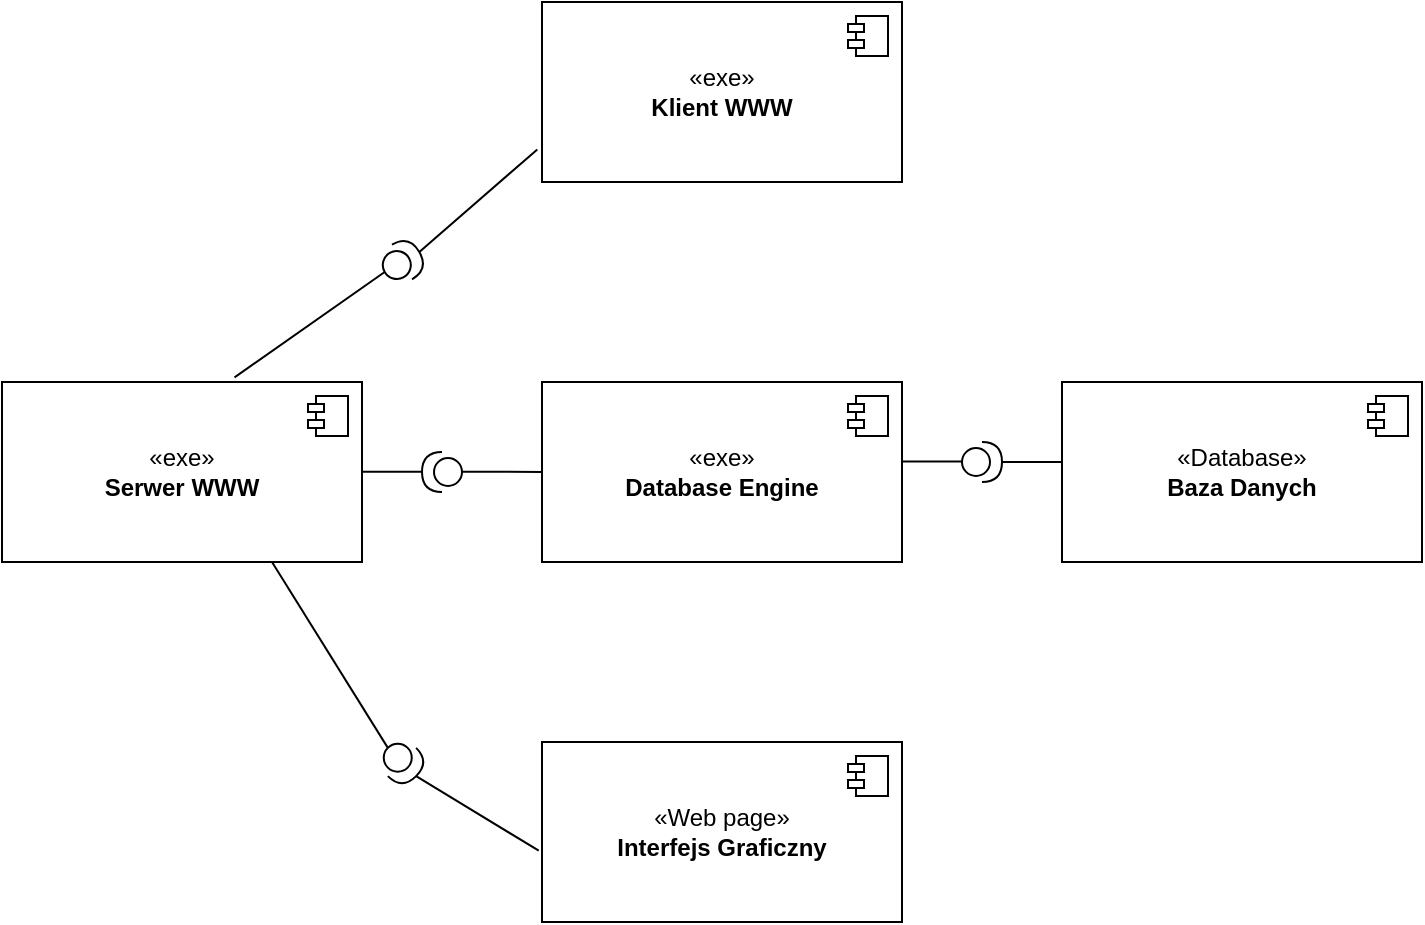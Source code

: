 <mxfile version="24.4.4" type="device">
  <diagram name="Strona-1" id="-mE1MVQVDdg8hCfn_a59">
    <mxGraphModel dx="1518" dy="614" grid="1" gridSize="10" guides="1" tooltips="1" connect="1" arrows="1" fold="1" page="1" pageScale="1" pageWidth="827" pageHeight="1169" math="0" shadow="0">
      <root>
        <mxCell id="0" />
        <mxCell id="1" parent="0" />
        <mxCell id="QsYEuJOX-QndSbe-YOYI-1" value="«Database»&lt;br&gt;&lt;b&gt;Baza Danych&lt;/b&gt;" style="html=1;dropTarget=0;whiteSpace=wrap;" vertex="1" parent="1">
          <mxGeometry x="620" y="200" width="180" height="90" as="geometry" />
        </mxCell>
        <mxCell id="QsYEuJOX-QndSbe-YOYI-2" value="" style="shape=module;jettyWidth=8;jettyHeight=4;" vertex="1" parent="QsYEuJOX-QndSbe-YOYI-1">
          <mxGeometry x="1" width="20" height="20" relative="1" as="geometry">
            <mxPoint x="-27" y="7" as="offset" />
          </mxGeometry>
        </mxCell>
        <mxCell id="QsYEuJOX-QndSbe-YOYI-3" value="«Web page»&lt;br&gt;&lt;b&gt;Interfejs Graficzny&lt;/b&gt;" style="html=1;dropTarget=0;whiteSpace=wrap;" vertex="1" parent="1">
          <mxGeometry x="360" y="380" width="180" height="90" as="geometry" />
        </mxCell>
        <mxCell id="QsYEuJOX-QndSbe-YOYI-4" value="" style="shape=module;jettyWidth=8;jettyHeight=4;" vertex="1" parent="QsYEuJOX-QndSbe-YOYI-3">
          <mxGeometry x="1" width="20" height="20" relative="1" as="geometry">
            <mxPoint x="-27" y="7" as="offset" />
          </mxGeometry>
        </mxCell>
        <mxCell id="QsYEuJOX-QndSbe-YOYI-5" value="«exe»&lt;br&gt;&lt;b&gt;Serwer WWW&lt;/b&gt;" style="html=1;dropTarget=0;whiteSpace=wrap;" vertex="1" parent="1">
          <mxGeometry x="90" y="200" width="180" height="90" as="geometry" />
        </mxCell>
        <mxCell id="QsYEuJOX-QndSbe-YOYI-6" value="" style="shape=module;jettyWidth=8;jettyHeight=4;" vertex="1" parent="QsYEuJOX-QndSbe-YOYI-5">
          <mxGeometry x="1" width="20" height="20" relative="1" as="geometry">
            <mxPoint x="-27" y="7" as="offset" />
          </mxGeometry>
        </mxCell>
        <mxCell id="QsYEuJOX-QndSbe-YOYI-7" value="«exe»&lt;br&gt;&lt;b&gt;Klient WWW&lt;/b&gt;" style="html=1;dropTarget=0;whiteSpace=wrap;" vertex="1" parent="1">
          <mxGeometry x="360" y="10" width="180" height="90" as="geometry" />
        </mxCell>
        <mxCell id="QsYEuJOX-QndSbe-YOYI-8" value="" style="shape=module;jettyWidth=8;jettyHeight=4;" vertex="1" parent="QsYEuJOX-QndSbe-YOYI-7">
          <mxGeometry x="1" width="20" height="20" relative="1" as="geometry">
            <mxPoint x="-27" y="7" as="offset" />
          </mxGeometry>
        </mxCell>
        <mxCell id="QsYEuJOX-QndSbe-YOYI-9" value="«exe»&lt;br&gt;&lt;b&gt;Database Engine&lt;/b&gt;" style="html=1;dropTarget=0;whiteSpace=wrap;" vertex="1" parent="1">
          <mxGeometry x="360" y="200" width="180" height="90" as="geometry" />
        </mxCell>
        <mxCell id="QsYEuJOX-QndSbe-YOYI-10" value="" style="shape=module;jettyWidth=8;jettyHeight=4;" vertex="1" parent="QsYEuJOX-QndSbe-YOYI-9">
          <mxGeometry x="1" width="20" height="20" relative="1" as="geometry">
            <mxPoint x="-27" y="7" as="offset" />
          </mxGeometry>
        </mxCell>
        <mxCell id="QsYEuJOX-QndSbe-YOYI-11" value="" style="shape=providedRequiredInterface;html=1;verticalLabelPosition=bottom;sketch=0;" vertex="1" parent="1">
          <mxGeometry x="570" y="230" width="20" height="20" as="geometry" />
        </mxCell>
        <mxCell id="QsYEuJOX-QndSbe-YOYI-14" value="" style="endArrow=none;html=1;rounded=0;exitX=1;exitY=0.5;exitDx=0;exitDy=0;exitPerimeter=0;" edge="1" parent="1" source="QsYEuJOX-QndSbe-YOYI-11">
          <mxGeometry width="50" height="50" relative="1" as="geometry">
            <mxPoint x="600" y="180" as="sourcePoint" />
            <mxPoint x="620" y="240" as="targetPoint" />
          </mxGeometry>
        </mxCell>
        <mxCell id="QsYEuJOX-QndSbe-YOYI-15" value="" style="endArrow=none;html=1;rounded=0;exitX=1;exitY=0.5;exitDx=0;exitDy=0;exitPerimeter=0;" edge="1" parent="1">
          <mxGeometry width="50" height="50" relative="1" as="geometry">
            <mxPoint x="540" y="239.71" as="sourcePoint" />
            <mxPoint x="570" y="239.71" as="targetPoint" />
          </mxGeometry>
        </mxCell>
        <mxCell id="QsYEuJOX-QndSbe-YOYI-16" value="" style="shape=providedRequiredInterface;html=1;verticalLabelPosition=bottom;sketch=0;rotation=-30;" vertex="1" parent="1">
          <mxGeometry x="280" y="130" width="20" height="20" as="geometry" />
        </mxCell>
        <mxCell id="QsYEuJOX-QndSbe-YOYI-17" value="" style="endArrow=none;html=1;rounded=0;exitX=0.646;exitY=-0.026;exitDx=0;exitDy=0;exitPerimeter=0;entryX=0;entryY=0.5;entryDx=0;entryDy=0;entryPerimeter=0;" edge="1" parent="1" source="QsYEuJOX-QndSbe-YOYI-5" target="QsYEuJOX-QndSbe-YOYI-16">
          <mxGeometry width="50" height="50" relative="1" as="geometry">
            <mxPoint x="210" y="130" as="sourcePoint" />
            <mxPoint x="260" y="80" as="targetPoint" />
          </mxGeometry>
        </mxCell>
        <mxCell id="QsYEuJOX-QndSbe-YOYI-18" value="" style="endArrow=none;html=1;rounded=0;exitX=1;exitY=0.5;exitDx=0;exitDy=0;exitPerimeter=0;entryX=-0.013;entryY=0.819;entryDx=0;entryDy=0;entryPerimeter=0;" edge="1" parent="1" source="QsYEuJOX-QndSbe-YOYI-16" target="QsYEuJOX-QndSbe-YOYI-7">
          <mxGeometry width="50" height="50" relative="1" as="geometry">
            <mxPoint x="200" y="90" as="sourcePoint" />
            <mxPoint x="250" y="40" as="targetPoint" />
          </mxGeometry>
        </mxCell>
        <mxCell id="QsYEuJOX-QndSbe-YOYI-20" value="" style="shape=providedRequiredInterface;html=1;verticalLabelPosition=bottom;sketch=0;rotation=45;" vertex="1" parent="1">
          <mxGeometry x="280" y="380" width="20" height="20" as="geometry" />
        </mxCell>
        <mxCell id="QsYEuJOX-QndSbe-YOYI-22" value="" style="endArrow=none;html=1;rounded=0;entryX=0;entryY=0.5;entryDx=0;entryDy=0;entryPerimeter=0;exitX=0.75;exitY=1;exitDx=0;exitDy=0;" edge="1" parent="1" source="QsYEuJOX-QndSbe-YOYI-5" target="QsYEuJOX-QndSbe-YOYI-20">
          <mxGeometry width="50" height="50" relative="1" as="geometry">
            <mxPoint x="190" y="430" as="sourcePoint" />
            <mxPoint x="240" y="380" as="targetPoint" />
          </mxGeometry>
        </mxCell>
        <mxCell id="QsYEuJOX-QndSbe-YOYI-23" value="" style="endArrow=none;html=1;rounded=0;entryX=1;entryY=0.5;entryDx=0;entryDy=0;entryPerimeter=0;exitX=-0.009;exitY=0.604;exitDx=0;exitDy=0;exitPerimeter=0;" edge="1" parent="1" source="QsYEuJOX-QndSbe-YOYI-3" target="QsYEuJOX-QndSbe-YOYI-20">
          <mxGeometry width="50" height="50" relative="1" as="geometry">
            <mxPoint x="130" y="450" as="sourcePoint" />
            <mxPoint x="180" y="400" as="targetPoint" />
          </mxGeometry>
        </mxCell>
        <mxCell id="QsYEuJOX-QndSbe-YOYI-24" value="" style="shape=providedRequiredInterface;html=1;verticalLabelPosition=bottom;sketch=0;rotation=-180;" vertex="1" parent="1">
          <mxGeometry x="300" y="235" width="20" height="20" as="geometry" />
        </mxCell>
        <mxCell id="QsYEuJOX-QndSbe-YOYI-25" value="" style="endArrow=none;html=1;rounded=0;exitX=1;exitY=0.5;exitDx=0;exitDy=0;exitPerimeter=0;entryX=0;entryY=0.5;entryDx=0;entryDy=0;" edge="1" parent="1" target="QsYEuJOX-QndSbe-YOYI-9">
          <mxGeometry width="50" height="50" relative="1" as="geometry">
            <mxPoint x="320" y="244.83" as="sourcePoint" />
            <mxPoint x="350" y="244.83" as="targetPoint" />
          </mxGeometry>
        </mxCell>
        <mxCell id="QsYEuJOX-QndSbe-YOYI-26" value="" style="endArrow=none;html=1;rounded=0;exitX=1;exitY=0.5;exitDx=0;exitDy=0;exitPerimeter=0;" edge="1" parent="1">
          <mxGeometry width="50" height="50" relative="1" as="geometry">
            <mxPoint x="270" y="244.83" as="sourcePoint" />
            <mxPoint x="300" y="244.83" as="targetPoint" />
          </mxGeometry>
        </mxCell>
      </root>
    </mxGraphModel>
  </diagram>
</mxfile>
